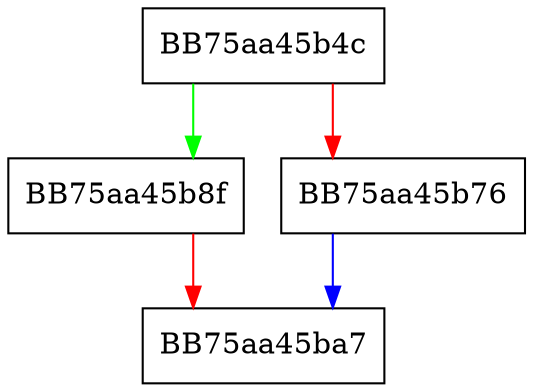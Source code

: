 digraph ReadFromPifFile {
  node [shape="box"];
  graph [splines=ortho];
  BB75aa45b4c -> BB75aa45b8f [color="green"];
  BB75aa45b4c -> BB75aa45b76 [color="red"];
  BB75aa45b76 -> BB75aa45ba7 [color="blue"];
  BB75aa45b8f -> BB75aa45ba7 [color="red"];
}